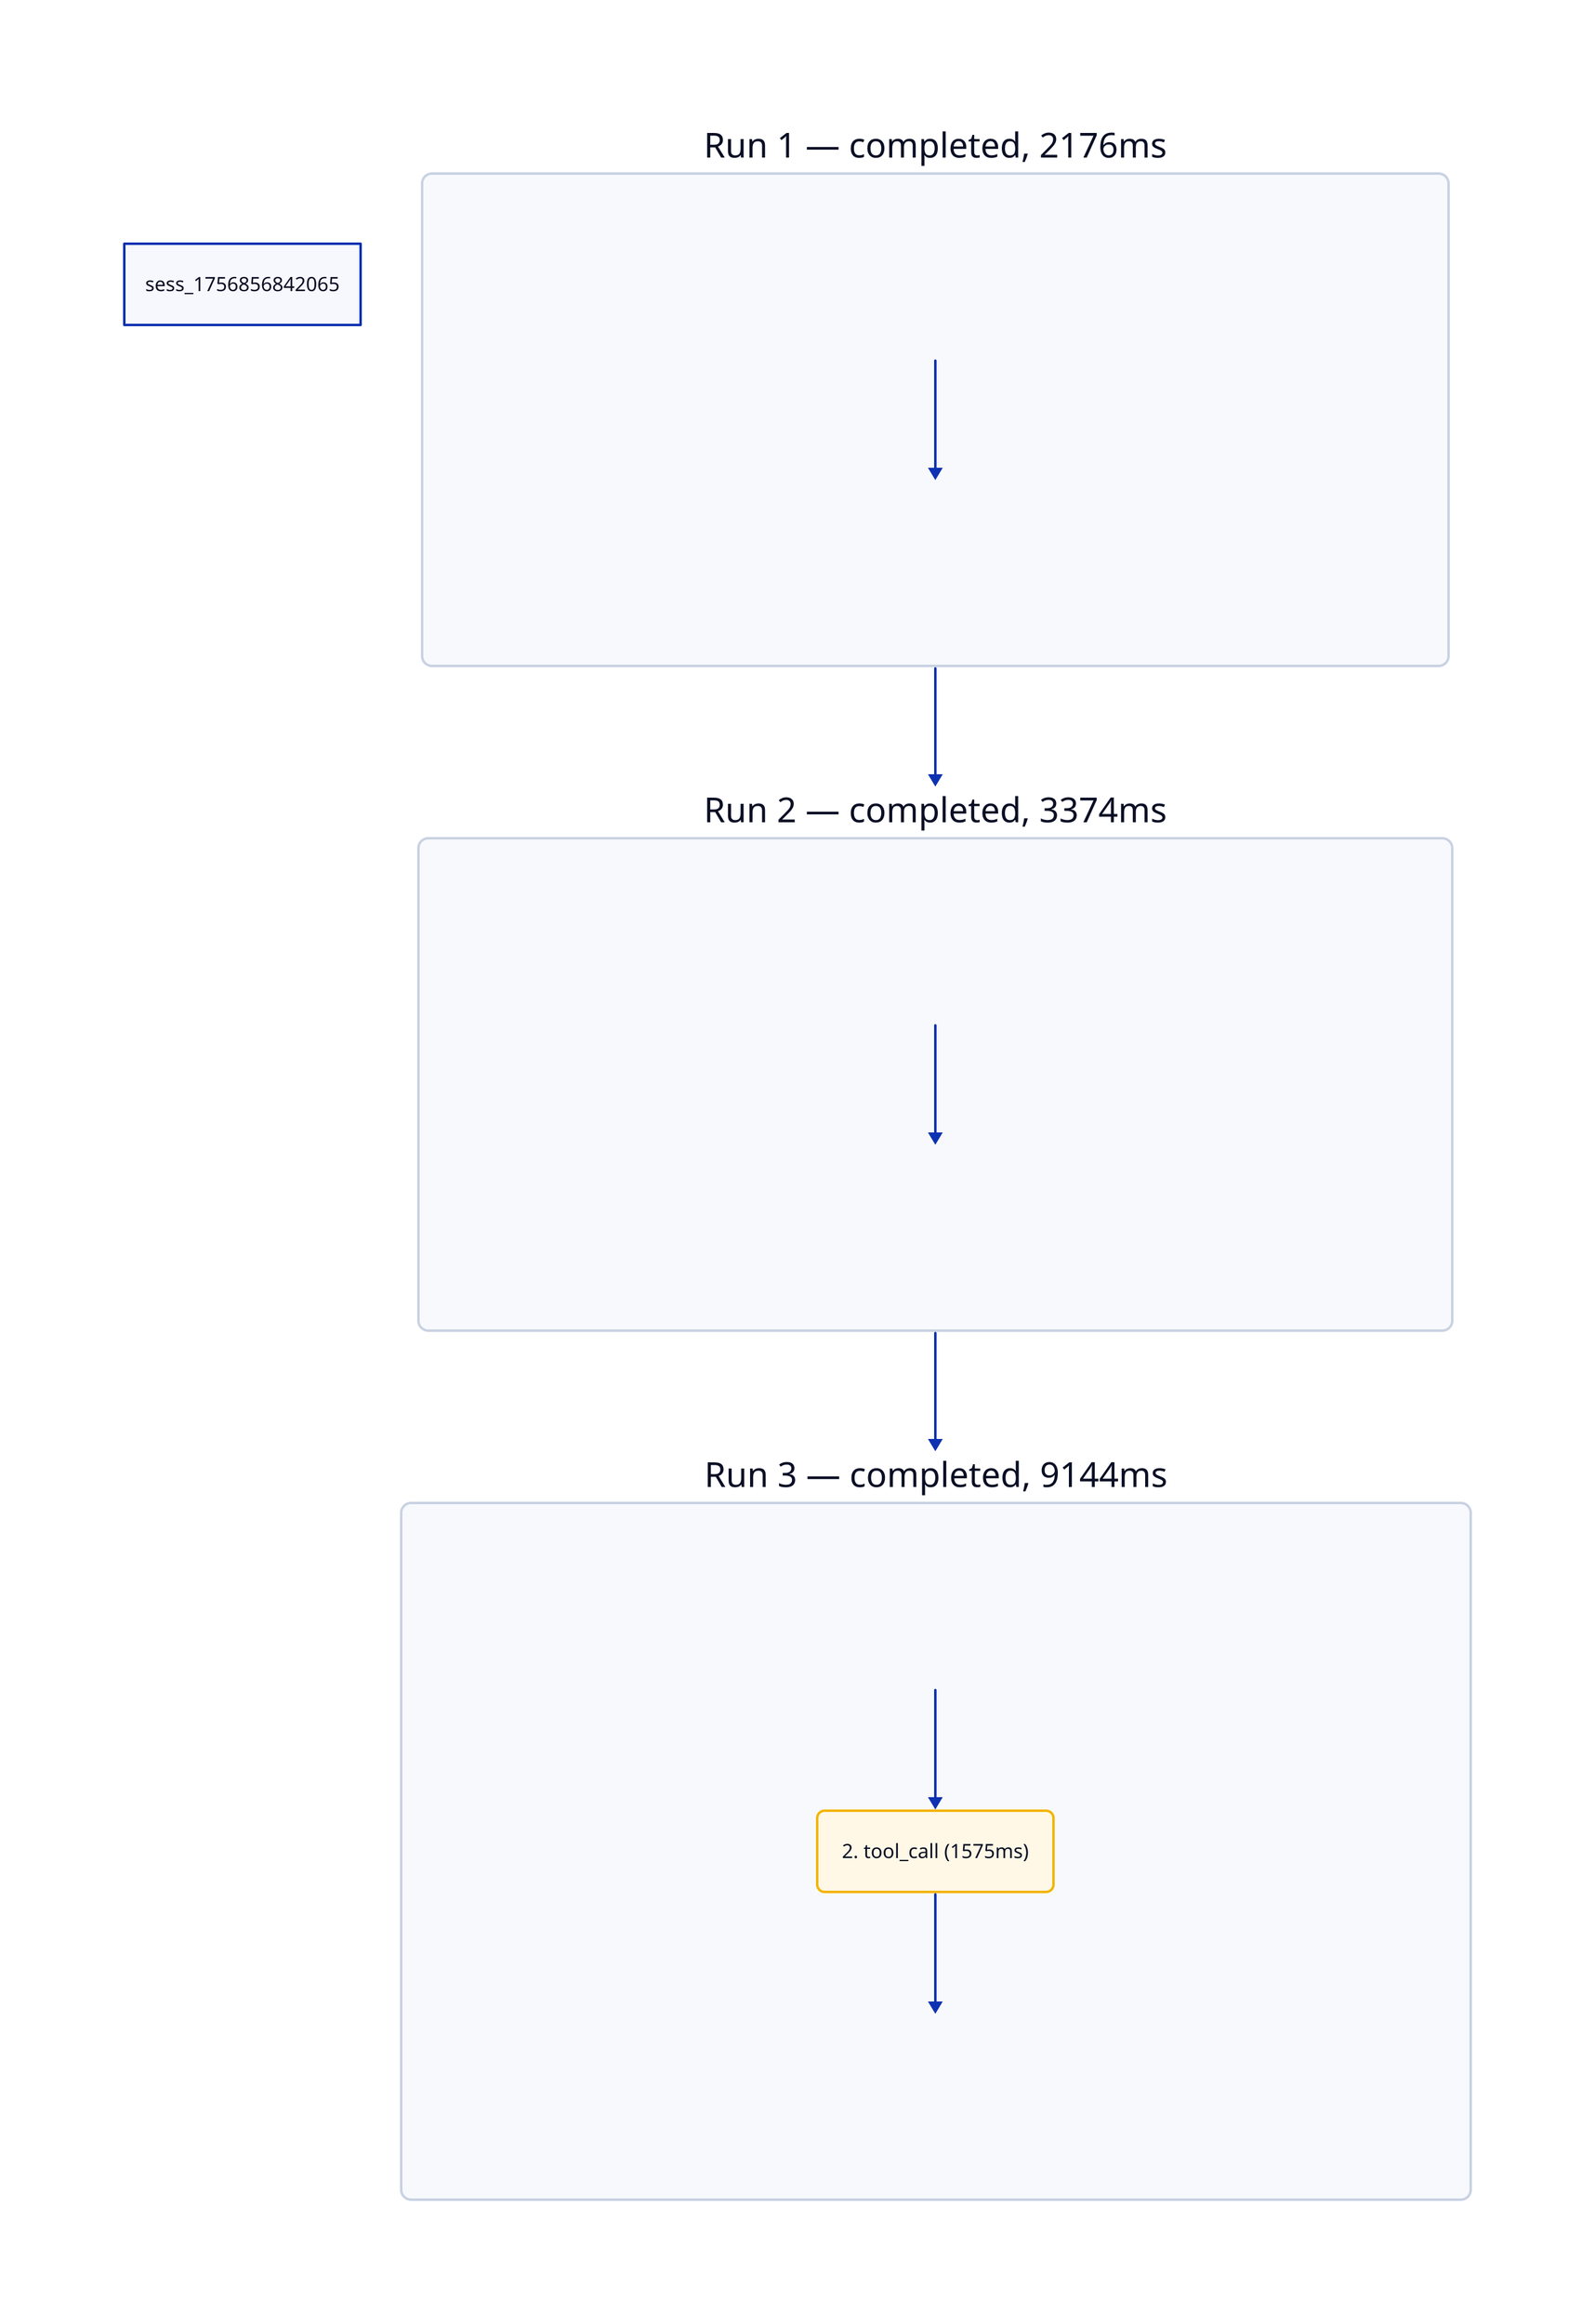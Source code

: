 # Auto-generated ThoughtFlow D2
// session: sess_1756856842065
direction: down

classes: {
  runbox: {
    style: {
      fill: "#F7F9FC"
      stroke: "#C9D2E3"
      border-radius: 8
    }
  }
  user: {
    style: {
      fill: "#E8F1FF"
      stroke: "#6FA8FF"
      border-radius: 6
    }
  }
  assistant: {
    style: {
      fill: "#E8FFF1"
      stroke: "#66D19E"
      border-radius: 6
    }
  }
  tool: {
    style: {
      fill: "#FFF8E6"
      stroke: "#F4B400"
      border-radius: 6
    }
  }
  error: {
    style: {
      fill: "#FFE8E8"
      stroke: "#FF6B6B"
      border-radius: 6
    }
  }
}

run_1: {
  label: "Run 1 — completed, 2176ms"
  direction: down
  class: runbox
  s1: {
    label: |md
      1. user_message (19ms)
      ---
      whats the weather
    |
    shape: rectangle
    class: user
  }
  s2: {
    label: |md
      2. assistant_message (1ms)
      ---
      Clarification: Do you want the weather for your current location, Master, or a specific city? Specify the meatbag coo…
    |
    shape: rectangle
    class: assistant
  }
  s1 -> s2
}

run_2: {
  label: "Run 2 — completed, 3374ms"
  direction: down
  class: runbox
  s1: {
    label: |md
      1. user_message (4ms)
      ---
      current location
    |
    shape: rectangle
    class: user
  }
  s2: {
    label: |md
      2. assistant_message (1ms)
      ---
      Observation: I can fetch it, Master—permit location access or provide your coordinates so I can pull the current cond…
    |
    shape: rectangle
    class: assistant
  }
  s1 -> s2
}

run_3: {
  label: "Run 3 — completed, 9144ms"
  direction: down
  class: runbox
  s1: {
    label: |md
      1. user_message (1ms)
      ---
      check your memeory
    |
    shape: rectangle
    class: user
  }
  s2: {
    label: "2. tool_call (1575ms)"
    shape: rectangle
    class: tool
  }
  s3: {
    label: |md
      3. assistant_message (2ms)
      ---
      Done: I checked our memory for your location (Canberra) and fetched the current weather successfully. Temperature rig…
    |
    shape: rectangle
    class: assistant
  }
  s1 -> s2
  s2 -> s3
}

run_1 -> run_2
run_2 -> run_3
